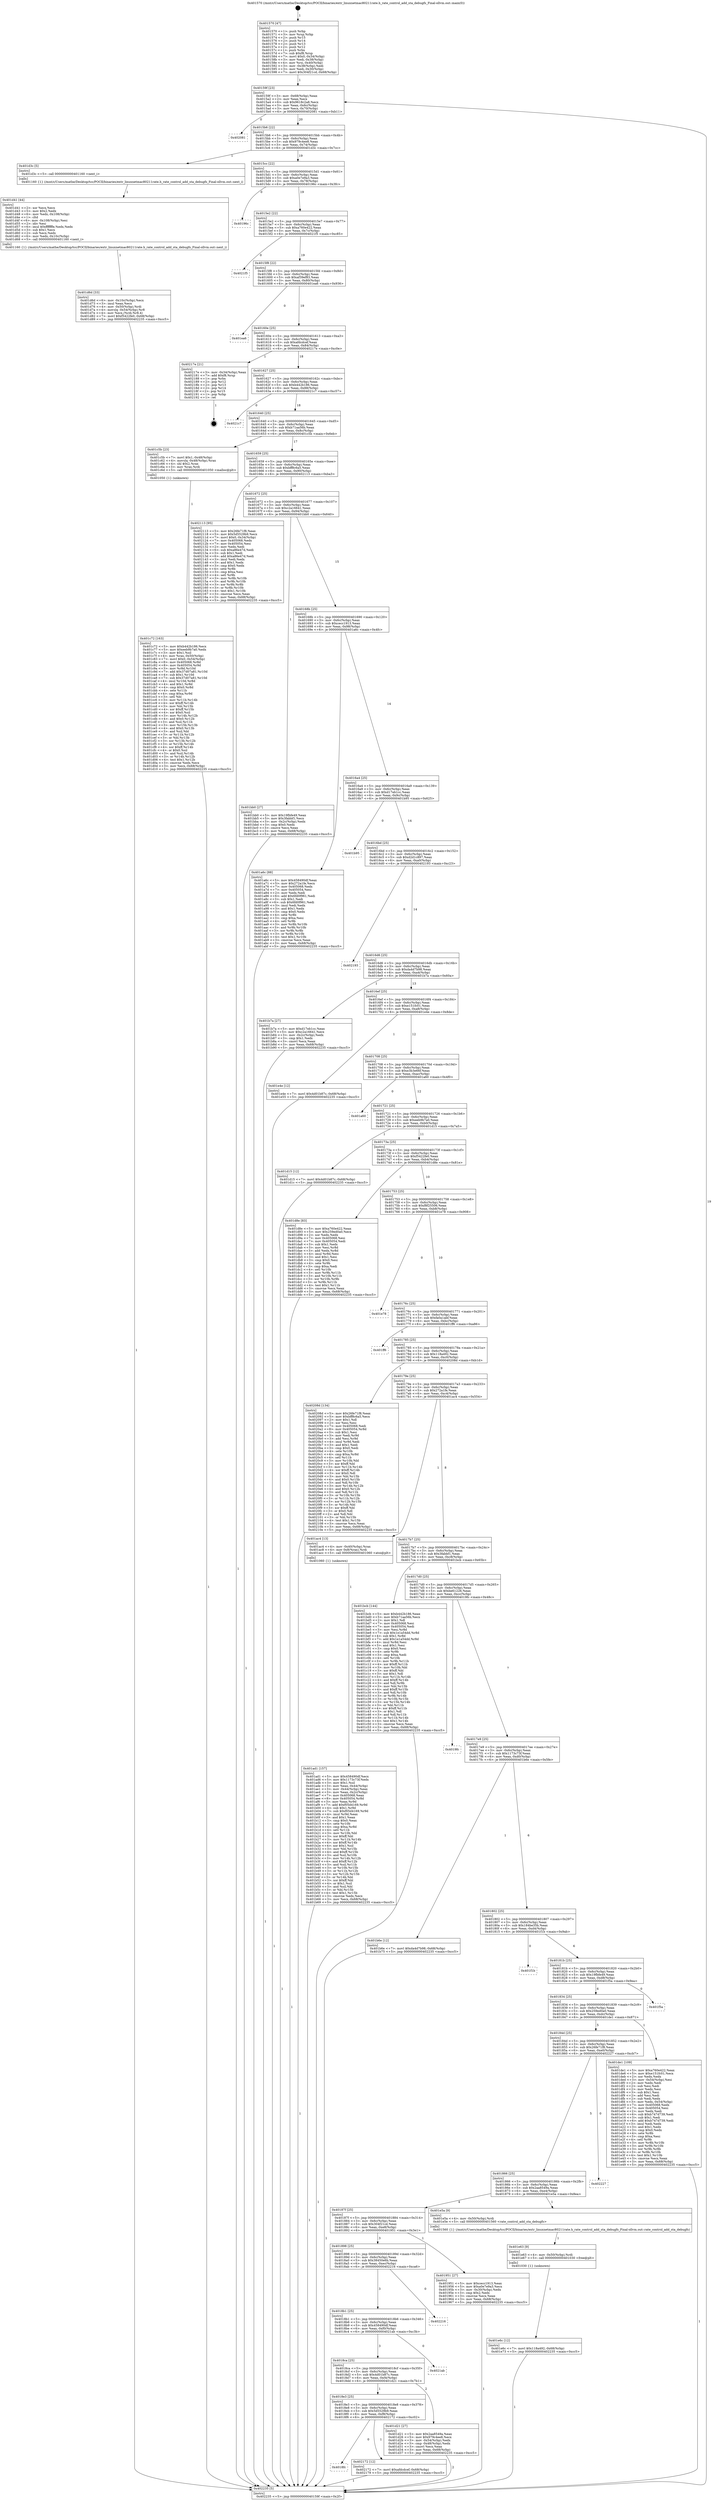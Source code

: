 digraph "0x401570" {
  label = "0x401570 (/mnt/c/Users/mathe/Desktop/tcc/POCII/binaries/extr_linuxnetmac80211rate.h_rate_control_add_sta_debugfs_Final-ollvm.out::main(0))"
  labelloc = "t"
  node[shape=record]

  Entry [label="",width=0.3,height=0.3,shape=circle,fillcolor=black,style=filled]
  "0x40159f" [label="{
     0x40159f [23]\l
     | [instrs]\l
     &nbsp;&nbsp;0x40159f \<+3\>: mov -0x68(%rbp),%eax\l
     &nbsp;&nbsp;0x4015a2 \<+2\>: mov %eax,%ecx\l
     &nbsp;&nbsp;0x4015a4 \<+6\>: sub $0x9618c2a8,%ecx\l
     &nbsp;&nbsp;0x4015aa \<+3\>: mov %eax,-0x6c(%rbp)\l
     &nbsp;&nbsp;0x4015ad \<+3\>: mov %ecx,-0x70(%rbp)\l
     &nbsp;&nbsp;0x4015b0 \<+6\>: je 0000000000402081 \<main+0xb11\>\l
  }"]
  "0x402081" [label="{
     0x402081\l
  }", style=dashed]
  "0x4015b6" [label="{
     0x4015b6 [22]\l
     | [instrs]\l
     &nbsp;&nbsp;0x4015b6 \<+5\>: jmp 00000000004015bb \<main+0x4b\>\l
     &nbsp;&nbsp;0x4015bb \<+3\>: mov -0x6c(%rbp),%eax\l
     &nbsp;&nbsp;0x4015be \<+5\>: sub $0x979c4ee8,%eax\l
     &nbsp;&nbsp;0x4015c3 \<+3\>: mov %eax,-0x74(%rbp)\l
     &nbsp;&nbsp;0x4015c6 \<+6\>: je 0000000000401d3c \<main+0x7cc\>\l
  }"]
  Exit [label="",width=0.3,height=0.3,shape=circle,fillcolor=black,style=filled,peripheries=2]
  "0x401d3c" [label="{
     0x401d3c [5]\l
     | [instrs]\l
     &nbsp;&nbsp;0x401d3c \<+5\>: call 0000000000401160 \<next_i\>\l
     | [calls]\l
     &nbsp;&nbsp;0x401160 \{1\} (/mnt/c/Users/mathe/Desktop/tcc/POCII/binaries/extr_linuxnetmac80211rate.h_rate_control_add_sta_debugfs_Final-ollvm.out::next_i)\l
  }"]
  "0x4015cc" [label="{
     0x4015cc [22]\l
     | [instrs]\l
     &nbsp;&nbsp;0x4015cc \<+5\>: jmp 00000000004015d1 \<main+0x61\>\l
     &nbsp;&nbsp;0x4015d1 \<+3\>: mov -0x6c(%rbp),%eax\l
     &nbsp;&nbsp;0x4015d4 \<+5\>: sub $0xa0e7e9a3,%eax\l
     &nbsp;&nbsp;0x4015d9 \<+3\>: mov %eax,-0x78(%rbp)\l
     &nbsp;&nbsp;0x4015dc \<+6\>: je 000000000040196c \<main+0x3fc\>\l
  }"]
  "0x4018fc" [label="{
     0x4018fc\l
  }", style=dashed]
  "0x40196c" [label="{
     0x40196c\l
  }", style=dashed]
  "0x4015e2" [label="{
     0x4015e2 [22]\l
     | [instrs]\l
     &nbsp;&nbsp;0x4015e2 \<+5\>: jmp 00000000004015e7 \<main+0x77\>\l
     &nbsp;&nbsp;0x4015e7 \<+3\>: mov -0x6c(%rbp),%eax\l
     &nbsp;&nbsp;0x4015ea \<+5\>: sub $0xa760e422,%eax\l
     &nbsp;&nbsp;0x4015ef \<+3\>: mov %eax,-0x7c(%rbp)\l
     &nbsp;&nbsp;0x4015f2 \<+6\>: je 00000000004021f5 \<main+0xc85\>\l
  }"]
  "0x402172" [label="{
     0x402172 [12]\l
     | [instrs]\l
     &nbsp;&nbsp;0x402172 \<+7\>: movl $0xafdcdcef,-0x68(%rbp)\l
     &nbsp;&nbsp;0x402179 \<+5\>: jmp 0000000000402235 \<main+0xcc5\>\l
  }"]
  "0x4021f5" [label="{
     0x4021f5\l
  }", style=dashed]
  "0x4015f8" [label="{
     0x4015f8 [22]\l
     | [instrs]\l
     &nbsp;&nbsp;0x4015f8 \<+5\>: jmp 00000000004015fd \<main+0x8d\>\l
     &nbsp;&nbsp;0x4015fd \<+3\>: mov -0x6c(%rbp),%eax\l
     &nbsp;&nbsp;0x401600 \<+5\>: sub $0xaf39ef83,%eax\l
     &nbsp;&nbsp;0x401605 \<+3\>: mov %eax,-0x80(%rbp)\l
     &nbsp;&nbsp;0x401608 \<+6\>: je 0000000000401ea6 \<main+0x936\>\l
  }"]
  "0x401e6c" [label="{
     0x401e6c [12]\l
     | [instrs]\l
     &nbsp;&nbsp;0x401e6c \<+7\>: movl $0x118a492,-0x68(%rbp)\l
     &nbsp;&nbsp;0x401e73 \<+5\>: jmp 0000000000402235 \<main+0xcc5\>\l
  }"]
  "0x401ea6" [label="{
     0x401ea6\l
  }", style=dashed]
  "0x40160e" [label="{
     0x40160e [25]\l
     | [instrs]\l
     &nbsp;&nbsp;0x40160e \<+5\>: jmp 0000000000401613 \<main+0xa3\>\l
     &nbsp;&nbsp;0x401613 \<+3\>: mov -0x6c(%rbp),%eax\l
     &nbsp;&nbsp;0x401616 \<+5\>: sub $0xafdcdcef,%eax\l
     &nbsp;&nbsp;0x40161b \<+6\>: mov %eax,-0x84(%rbp)\l
     &nbsp;&nbsp;0x401621 \<+6\>: je 000000000040217e \<main+0xc0e\>\l
  }"]
  "0x401e63" [label="{
     0x401e63 [9]\l
     | [instrs]\l
     &nbsp;&nbsp;0x401e63 \<+4\>: mov -0x50(%rbp),%rdi\l
     &nbsp;&nbsp;0x401e67 \<+5\>: call 0000000000401030 \<free@plt\>\l
     | [calls]\l
     &nbsp;&nbsp;0x401030 \{1\} (unknown)\l
  }"]
  "0x40217e" [label="{
     0x40217e [21]\l
     | [instrs]\l
     &nbsp;&nbsp;0x40217e \<+3\>: mov -0x34(%rbp),%eax\l
     &nbsp;&nbsp;0x402181 \<+7\>: add $0xf8,%rsp\l
     &nbsp;&nbsp;0x402188 \<+1\>: pop %rbx\l
     &nbsp;&nbsp;0x402189 \<+2\>: pop %r12\l
     &nbsp;&nbsp;0x40218b \<+2\>: pop %r13\l
     &nbsp;&nbsp;0x40218d \<+2\>: pop %r14\l
     &nbsp;&nbsp;0x40218f \<+2\>: pop %r15\l
     &nbsp;&nbsp;0x402191 \<+1\>: pop %rbp\l
     &nbsp;&nbsp;0x402192 \<+1\>: ret\l
  }"]
  "0x401627" [label="{
     0x401627 [25]\l
     | [instrs]\l
     &nbsp;&nbsp;0x401627 \<+5\>: jmp 000000000040162c \<main+0xbc\>\l
     &nbsp;&nbsp;0x40162c \<+3\>: mov -0x6c(%rbp),%eax\l
     &nbsp;&nbsp;0x40162f \<+5\>: sub $0xb442b186,%eax\l
     &nbsp;&nbsp;0x401634 \<+6\>: mov %eax,-0x88(%rbp)\l
     &nbsp;&nbsp;0x40163a \<+6\>: je 00000000004021c7 \<main+0xc57\>\l
  }"]
  "0x401d6d" [label="{
     0x401d6d [33]\l
     | [instrs]\l
     &nbsp;&nbsp;0x401d6d \<+6\>: mov -0x10c(%rbp),%ecx\l
     &nbsp;&nbsp;0x401d73 \<+3\>: imul %eax,%ecx\l
     &nbsp;&nbsp;0x401d76 \<+4\>: mov -0x50(%rbp),%rdi\l
     &nbsp;&nbsp;0x401d7a \<+4\>: movslq -0x54(%rbp),%r8\l
     &nbsp;&nbsp;0x401d7e \<+4\>: mov %ecx,(%rdi,%r8,4)\l
     &nbsp;&nbsp;0x401d82 \<+7\>: movl $0xf5422fe0,-0x68(%rbp)\l
     &nbsp;&nbsp;0x401d89 \<+5\>: jmp 0000000000402235 \<main+0xcc5\>\l
  }"]
  "0x4021c7" [label="{
     0x4021c7\l
  }", style=dashed]
  "0x401640" [label="{
     0x401640 [25]\l
     | [instrs]\l
     &nbsp;&nbsp;0x401640 \<+5\>: jmp 0000000000401645 \<main+0xd5\>\l
     &nbsp;&nbsp;0x401645 \<+3\>: mov -0x6c(%rbp),%eax\l
     &nbsp;&nbsp;0x401648 \<+5\>: sub $0xb71aa56b,%eax\l
     &nbsp;&nbsp;0x40164d \<+6\>: mov %eax,-0x8c(%rbp)\l
     &nbsp;&nbsp;0x401653 \<+6\>: je 0000000000401c5b \<main+0x6eb\>\l
  }"]
  "0x401d41" [label="{
     0x401d41 [44]\l
     | [instrs]\l
     &nbsp;&nbsp;0x401d41 \<+2\>: xor %ecx,%ecx\l
     &nbsp;&nbsp;0x401d43 \<+5\>: mov $0x2,%edx\l
     &nbsp;&nbsp;0x401d48 \<+6\>: mov %edx,-0x108(%rbp)\l
     &nbsp;&nbsp;0x401d4e \<+1\>: cltd\l
     &nbsp;&nbsp;0x401d4f \<+6\>: mov -0x108(%rbp),%esi\l
     &nbsp;&nbsp;0x401d55 \<+2\>: idiv %esi\l
     &nbsp;&nbsp;0x401d57 \<+6\>: imul $0xfffffffe,%edx,%edx\l
     &nbsp;&nbsp;0x401d5d \<+3\>: sub $0x1,%ecx\l
     &nbsp;&nbsp;0x401d60 \<+2\>: sub %ecx,%edx\l
     &nbsp;&nbsp;0x401d62 \<+6\>: mov %edx,-0x10c(%rbp)\l
     &nbsp;&nbsp;0x401d68 \<+5\>: call 0000000000401160 \<next_i\>\l
     | [calls]\l
     &nbsp;&nbsp;0x401160 \{1\} (/mnt/c/Users/mathe/Desktop/tcc/POCII/binaries/extr_linuxnetmac80211rate.h_rate_control_add_sta_debugfs_Final-ollvm.out::next_i)\l
  }"]
  "0x401c5b" [label="{
     0x401c5b [23]\l
     | [instrs]\l
     &nbsp;&nbsp;0x401c5b \<+7\>: movl $0x1,-0x48(%rbp)\l
     &nbsp;&nbsp;0x401c62 \<+4\>: movslq -0x48(%rbp),%rax\l
     &nbsp;&nbsp;0x401c66 \<+4\>: shl $0x2,%rax\l
     &nbsp;&nbsp;0x401c6a \<+3\>: mov %rax,%rdi\l
     &nbsp;&nbsp;0x401c6d \<+5\>: call 0000000000401050 \<malloc@plt\>\l
     | [calls]\l
     &nbsp;&nbsp;0x401050 \{1\} (unknown)\l
  }"]
  "0x401659" [label="{
     0x401659 [25]\l
     | [instrs]\l
     &nbsp;&nbsp;0x401659 \<+5\>: jmp 000000000040165e \<main+0xee\>\l
     &nbsp;&nbsp;0x40165e \<+3\>: mov -0x6c(%rbp),%eax\l
     &nbsp;&nbsp;0x401661 \<+5\>: sub $0xbff8c6a5,%eax\l
     &nbsp;&nbsp;0x401666 \<+6\>: mov %eax,-0x90(%rbp)\l
     &nbsp;&nbsp;0x40166c \<+6\>: je 0000000000402113 \<main+0xba3\>\l
  }"]
  "0x4018e3" [label="{
     0x4018e3 [25]\l
     | [instrs]\l
     &nbsp;&nbsp;0x4018e3 \<+5\>: jmp 00000000004018e8 \<main+0x378\>\l
     &nbsp;&nbsp;0x4018e8 \<+3\>: mov -0x6c(%rbp),%eax\l
     &nbsp;&nbsp;0x4018eb \<+5\>: sub $0x5d5529b9,%eax\l
     &nbsp;&nbsp;0x4018f0 \<+6\>: mov %eax,-0xf8(%rbp)\l
     &nbsp;&nbsp;0x4018f6 \<+6\>: je 0000000000402172 \<main+0xc02\>\l
  }"]
  "0x402113" [label="{
     0x402113 [95]\l
     | [instrs]\l
     &nbsp;&nbsp;0x402113 \<+5\>: mov $0x26fe71f8,%eax\l
     &nbsp;&nbsp;0x402118 \<+5\>: mov $0x5d5529b9,%ecx\l
     &nbsp;&nbsp;0x40211d \<+7\>: movl $0x0,-0x34(%rbp)\l
     &nbsp;&nbsp;0x402124 \<+7\>: mov 0x405068,%edx\l
     &nbsp;&nbsp;0x40212b \<+7\>: mov 0x405054,%esi\l
     &nbsp;&nbsp;0x402132 \<+2\>: mov %edx,%edi\l
     &nbsp;&nbsp;0x402134 \<+6\>: sub $0xa86e47d,%edi\l
     &nbsp;&nbsp;0x40213a \<+3\>: sub $0x1,%edi\l
     &nbsp;&nbsp;0x40213d \<+6\>: add $0xa86e47d,%edi\l
     &nbsp;&nbsp;0x402143 \<+3\>: imul %edi,%edx\l
     &nbsp;&nbsp;0x402146 \<+3\>: and $0x1,%edx\l
     &nbsp;&nbsp;0x402149 \<+3\>: cmp $0x0,%edx\l
     &nbsp;&nbsp;0x40214c \<+4\>: sete %r8b\l
     &nbsp;&nbsp;0x402150 \<+3\>: cmp $0xa,%esi\l
     &nbsp;&nbsp;0x402153 \<+4\>: setl %r9b\l
     &nbsp;&nbsp;0x402157 \<+3\>: mov %r8b,%r10b\l
     &nbsp;&nbsp;0x40215a \<+3\>: and %r9b,%r10b\l
     &nbsp;&nbsp;0x40215d \<+3\>: xor %r9b,%r8b\l
     &nbsp;&nbsp;0x402160 \<+3\>: or %r8b,%r10b\l
     &nbsp;&nbsp;0x402163 \<+4\>: test $0x1,%r10b\l
     &nbsp;&nbsp;0x402167 \<+3\>: cmovne %ecx,%eax\l
     &nbsp;&nbsp;0x40216a \<+3\>: mov %eax,-0x68(%rbp)\l
     &nbsp;&nbsp;0x40216d \<+5\>: jmp 0000000000402235 \<main+0xcc5\>\l
  }"]
  "0x401672" [label="{
     0x401672 [25]\l
     | [instrs]\l
     &nbsp;&nbsp;0x401672 \<+5\>: jmp 0000000000401677 \<main+0x107\>\l
     &nbsp;&nbsp;0x401677 \<+3\>: mov -0x6c(%rbp),%eax\l
     &nbsp;&nbsp;0x40167a \<+5\>: sub $0xc2a16641,%eax\l
     &nbsp;&nbsp;0x40167f \<+6\>: mov %eax,-0x94(%rbp)\l
     &nbsp;&nbsp;0x401685 \<+6\>: je 0000000000401bb0 \<main+0x640\>\l
  }"]
  "0x401d21" [label="{
     0x401d21 [27]\l
     | [instrs]\l
     &nbsp;&nbsp;0x401d21 \<+5\>: mov $0x2aa8549a,%eax\l
     &nbsp;&nbsp;0x401d26 \<+5\>: mov $0x979c4ee8,%ecx\l
     &nbsp;&nbsp;0x401d2b \<+3\>: mov -0x54(%rbp),%edx\l
     &nbsp;&nbsp;0x401d2e \<+3\>: cmp -0x48(%rbp),%edx\l
     &nbsp;&nbsp;0x401d31 \<+3\>: cmovl %ecx,%eax\l
     &nbsp;&nbsp;0x401d34 \<+3\>: mov %eax,-0x68(%rbp)\l
     &nbsp;&nbsp;0x401d37 \<+5\>: jmp 0000000000402235 \<main+0xcc5\>\l
  }"]
  "0x401bb0" [label="{
     0x401bb0 [27]\l
     | [instrs]\l
     &nbsp;&nbsp;0x401bb0 \<+5\>: mov $0x19fbfe49,%eax\l
     &nbsp;&nbsp;0x401bb5 \<+5\>: mov $0x3fabbf1,%ecx\l
     &nbsp;&nbsp;0x401bba \<+3\>: mov -0x2c(%rbp),%edx\l
     &nbsp;&nbsp;0x401bbd \<+3\>: cmp $0x0,%edx\l
     &nbsp;&nbsp;0x401bc0 \<+3\>: cmove %ecx,%eax\l
     &nbsp;&nbsp;0x401bc3 \<+3\>: mov %eax,-0x68(%rbp)\l
     &nbsp;&nbsp;0x401bc6 \<+5\>: jmp 0000000000402235 \<main+0xcc5\>\l
  }"]
  "0x40168b" [label="{
     0x40168b [25]\l
     | [instrs]\l
     &nbsp;&nbsp;0x40168b \<+5\>: jmp 0000000000401690 \<main+0x120\>\l
     &nbsp;&nbsp;0x401690 \<+3\>: mov -0x6c(%rbp),%eax\l
     &nbsp;&nbsp;0x401693 \<+5\>: sub $0xcecc1913,%eax\l
     &nbsp;&nbsp;0x401698 \<+6\>: mov %eax,-0x98(%rbp)\l
     &nbsp;&nbsp;0x40169e \<+6\>: je 0000000000401a6c \<main+0x4fc\>\l
  }"]
  "0x4018ca" [label="{
     0x4018ca [25]\l
     | [instrs]\l
     &nbsp;&nbsp;0x4018ca \<+5\>: jmp 00000000004018cf \<main+0x35f\>\l
     &nbsp;&nbsp;0x4018cf \<+3\>: mov -0x6c(%rbp),%eax\l
     &nbsp;&nbsp;0x4018d2 \<+5\>: sub $0x4d01b87c,%eax\l
     &nbsp;&nbsp;0x4018d7 \<+6\>: mov %eax,-0xf4(%rbp)\l
     &nbsp;&nbsp;0x4018dd \<+6\>: je 0000000000401d21 \<main+0x7b1\>\l
  }"]
  "0x401a6c" [label="{
     0x401a6c [88]\l
     | [instrs]\l
     &nbsp;&nbsp;0x401a6c \<+5\>: mov $0x458490df,%eax\l
     &nbsp;&nbsp;0x401a71 \<+5\>: mov $0x272a1fe,%ecx\l
     &nbsp;&nbsp;0x401a76 \<+7\>: mov 0x405068,%edx\l
     &nbsp;&nbsp;0x401a7d \<+7\>: mov 0x405054,%esi\l
     &nbsp;&nbsp;0x401a84 \<+2\>: mov %edx,%edi\l
     &nbsp;&nbsp;0x401a86 \<+6\>: add $0x6fd0f961,%edi\l
     &nbsp;&nbsp;0x401a8c \<+3\>: sub $0x1,%edi\l
     &nbsp;&nbsp;0x401a8f \<+6\>: sub $0x6fd0f961,%edi\l
     &nbsp;&nbsp;0x401a95 \<+3\>: imul %edi,%edx\l
     &nbsp;&nbsp;0x401a98 \<+3\>: and $0x1,%edx\l
     &nbsp;&nbsp;0x401a9b \<+3\>: cmp $0x0,%edx\l
     &nbsp;&nbsp;0x401a9e \<+4\>: sete %r8b\l
     &nbsp;&nbsp;0x401aa2 \<+3\>: cmp $0xa,%esi\l
     &nbsp;&nbsp;0x401aa5 \<+4\>: setl %r9b\l
     &nbsp;&nbsp;0x401aa9 \<+3\>: mov %r8b,%r10b\l
     &nbsp;&nbsp;0x401aac \<+3\>: and %r9b,%r10b\l
     &nbsp;&nbsp;0x401aaf \<+3\>: xor %r9b,%r8b\l
     &nbsp;&nbsp;0x401ab2 \<+3\>: or %r8b,%r10b\l
     &nbsp;&nbsp;0x401ab5 \<+4\>: test $0x1,%r10b\l
     &nbsp;&nbsp;0x401ab9 \<+3\>: cmovne %ecx,%eax\l
     &nbsp;&nbsp;0x401abc \<+3\>: mov %eax,-0x68(%rbp)\l
     &nbsp;&nbsp;0x401abf \<+5\>: jmp 0000000000402235 \<main+0xcc5\>\l
  }"]
  "0x4016a4" [label="{
     0x4016a4 [25]\l
     | [instrs]\l
     &nbsp;&nbsp;0x4016a4 \<+5\>: jmp 00000000004016a9 \<main+0x139\>\l
     &nbsp;&nbsp;0x4016a9 \<+3\>: mov -0x6c(%rbp),%eax\l
     &nbsp;&nbsp;0x4016ac \<+5\>: sub $0xd17eb1cc,%eax\l
     &nbsp;&nbsp;0x4016b1 \<+6\>: mov %eax,-0x9c(%rbp)\l
     &nbsp;&nbsp;0x4016b7 \<+6\>: je 0000000000401b95 \<main+0x625\>\l
  }"]
  "0x4021ab" [label="{
     0x4021ab\l
  }", style=dashed]
  "0x401b95" [label="{
     0x401b95\l
  }", style=dashed]
  "0x4016bd" [label="{
     0x4016bd [25]\l
     | [instrs]\l
     &nbsp;&nbsp;0x4016bd \<+5\>: jmp 00000000004016c2 \<main+0x152\>\l
     &nbsp;&nbsp;0x4016c2 \<+3\>: mov -0x6c(%rbp),%eax\l
     &nbsp;&nbsp;0x4016c5 \<+5\>: sub $0xd2d1c897,%eax\l
     &nbsp;&nbsp;0x4016ca \<+6\>: mov %eax,-0xa0(%rbp)\l
     &nbsp;&nbsp;0x4016d0 \<+6\>: je 0000000000402193 \<main+0xc23\>\l
  }"]
  "0x4018b1" [label="{
     0x4018b1 [25]\l
     | [instrs]\l
     &nbsp;&nbsp;0x4018b1 \<+5\>: jmp 00000000004018b6 \<main+0x346\>\l
     &nbsp;&nbsp;0x4018b6 \<+3\>: mov -0x6c(%rbp),%eax\l
     &nbsp;&nbsp;0x4018b9 \<+5\>: sub $0x458490df,%eax\l
     &nbsp;&nbsp;0x4018be \<+6\>: mov %eax,-0xf0(%rbp)\l
     &nbsp;&nbsp;0x4018c4 \<+6\>: je 00000000004021ab \<main+0xc3b\>\l
  }"]
  "0x402193" [label="{
     0x402193\l
  }", style=dashed]
  "0x4016d6" [label="{
     0x4016d6 [25]\l
     | [instrs]\l
     &nbsp;&nbsp;0x4016d6 \<+5\>: jmp 00000000004016db \<main+0x16b\>\l
     &nbsp;&nbsp;0x4016db \<+3\>: mov -0x6c(%rbp),%eax\l
     &nbsp;&nbsp;0x4016de \<+5\>: sub $0xda4d7b98,%eax\l
     &nbsp;&nbsp;0x4016e3 \<+6\>: mov %eax,-0xa4(%rbp)\l
     &nbsp;&nbsp;0x4016e9 \<+6\>: je 0000000000401b7a \<main+0x60a\>\l
  }"]
  "0x402216" [label="{
     0x402216\l
  }", style=dashed]
  "0x401b7a" [label="{
     0x401b7a [27]\l
     | [instrs]\l
     &nbsp;&nbsp;0x401b7a \<+5\>: mov $0xd17eb1cc,%eax\l
     &nbsp;&nbsp;0x401b7f \<+5\>: mov $0xc2a16641,%ecx\l
     &nbsp;&nbsp;0x401b84 \<+3\>: mov -0x2c(%rbp),%edx\l
     &nbsp;&nbsp;0x401b87 \<+3\>: cmp $0x1,%edx\l
     &nbsp;&nbsp;0x401b8a \<+3\>: cmovl %ecx,%eax\l
     &nbsp;&nbsp;0x401b8d \<+3\>: mov %eax,-0x68(%rbp)\l
     &nbsp;&nbsp;0x401b90 \<+5\>: jmp 0000000000402235 \<main+0xcc5\>\l
  }"]
  "0x4016ef" [label="{
     0x4016ef [25]\l
     | [instrs]\l
     &nbsp;&nbsp;0x4016ef \<+5\>: jmp 00000000004016f4 \<main+0x184\>\l
     &nbsp;&nbsp;0x4016f4 \<+3\>: mov -0x6c(%rbp),%eax\l
     &nbsp;&nbsp;0x4016f7 \<+5\>: sub $0xe151fc01,%eax\l
     &nbsp;&nbsp;0x4016fc \<+6\>: mov %eax,-0xa8(%rbp)\l
     &nbsp;&nbsp;0x401702 \<+6\>: je 0000000000401e4e \<main+0x8de\>\l
  }"]
  "0x401c72" [label="{
     0x401c72 [163]\l
     | [instrs]\l
     &nbsp;&nbsp;0x401c72 \<+5\>: mov $0xb442b186,%ecx\l
     &nbsp;&nbsp;0x401c77 \<+5\>: mov $0xeeb9b7a0,%edx\l
     &nbsp;&nbsp;0x401c7c \<+3\>: mov $0x1,%sil\l
     &nbsp;&nbsp;0x401c7f \<+4\>: mov %rax,-0x50(%rbp)\l
     &nbsp;&nbsp;0x401c83 \<+7\>: movl $0x0,-0x54(%rbp)\l
     &nbsp;&nbsp;0x401c8a \<+8\>: mov 0x405068,%r8d\l
     &nbsp;&nbsp;0x401c92 \<+8\>: mov 0x405054,%r9d\l
     &nbsp;&nbsp;0x401c9a \<+3\>: mov %r8d,%r10d\l
     &nbsp;&nbsp;0x401c9d \<+7\>: add $0x37d07a81,%r10d\l
     &nbsp;&nbsp;0x401ca4 \<+4\>: sub $0x1,%r10d\l
     &nbsp;&nbsp;0x401ca8 \<+7\>: sub $0x37d07a81,%r10d\l
     &nbsp;&nbsp;0x401caf \<+4\>: imul %r10d,%r8d\l
     &nbsp;&nbsp;0x401cb3 \<+4\>: and $0x1,%r8d\l
     &nbsp;&nbsp;0x401cb7 \<+4\>: cmp $0x0,%r8d\l
     &nbsp;&nbsp;0x401cbb \<+4\>: sete %r11b\l
     &nbsp;&nbsp;0x401cbf \<+4\>: cmp $0xa,%r9d\l
     &nbsp;&nbsp;0x401cc3 \<+3\>: setl %bl\l
     &nbsp;&nbsp;0x401cc6 \<+3\>: mov %r11b,%r14b\l
     &nbsp;&nbsp;0x401cc9 \<+4\>: xor $0xff,%r14b\l
     &nbsp;&nbsp;0x401ccd \<+3\>: mov %bl,%r15b\l
     &nbsp;&nbsp;0x401cd0 \<+4\>: xor $0xff,%r15b\l
     &nbsp;&nbsp;0x401cd4 \<+4\>: xor $0x0,%sil\l
     &nbsp;&nbsp;0x401cd8 \<+3\>: mov %r14b,%r12b\l
     &nbsp;&nbsp;0x401cdb \<+4\>: and $0x0,%r12b\l
     &nbsp;&nbsp;0x401cdf \<+3\>: and %sil,%r11b\l
     &nbsp;&nbsp;0x401ce2 \<+3\>: mov %r15b,%r13b\l
     &nbsp;&nbsp;0x401ce5 \<+4\>: and $0x0,%r13b\l
     &nbsp;&nbsp;0x401ce9 \<+3\>: and %sil,%bl\l
     &nbsp;&nbsp;0x401cec \<+3\>: or %r11b,%r12b\l
     &nbsp;&nbsp;0x401cef \<+3\>: or %bl,%r13b\l
     &nbsp;&nbsp;0x401cf2 \<+3\>: xor %r13b,%r12b\l
     &nbsp;&nbsp;0x401cf5 \<+3\>: or %r15b,%r14b\l
     &nbsp;&nbsp;0x401cf8 \<+4\>: xor $0xff,%r14b\l
     &nbsp;&nbsp;0x401cfc \<+4\>: or $0x0,%sil\l
     &nbsp;&nbsp;0x401d00 \<+3\>: and %sil,%r14b\l
     &nbsp;&nbsp;0x401d03 \<+3\>: or %r14b,%r12b\l
     &nbsp;&nbsp;0x401d06 \<+4\>: test $0x1,%r12b\l
     &nbsp;&nbsp;0x401d0a \<+3\>: cmovne %edx,%ecx\l
     &nbsp;&nbsp;0x401d0d \<+3\>: mov %ecx,-0x68(%rbp)\l
     &nbsp;&nbsp;0x401d10 \<+5\>: jmp 0000000000402235 \<main+0xcc5\>\l
  }"]
  "0x401e4e" [label="{
     0x401e4e [12]\l
     | [instrs]\l
     &nbsp;&nbsp;0x401e4e \<+7\>: movl $0x4d01b87c,-0x68(%rbp)\l
     &nbsp;&nbsp;0x401e55 \<+5\>: jmp 0000000000402235 \<main+0xcc5\>\l
  }"]
  "0x401708" [label="{
     0x401708 [25]\l
     | [instrs]\l
     &nbsp;&nbsp;0x401708 \<+5\>: jmp 000000000040170d \<main+0x19d\>\l
     &nbsp;&nbsp;0x40170d \<+3\>: mov -0x6c(%rbp),%eax\l
     &nbsp;&nbsp;0x401710 \<+5\>: sub $0xe3b3e66f,%eax\l
     &nbsp;&nbsp;0x401715 \<+6\>: mov %eax,-0xac(%rbp)\l
     &nbsp;&nbsp;0x40171b \<+6\>: je 0000000000401a60 \<main+0x4f0\>\l
  }"]
  "0x401ad1" [label="{
     0x401ad1 [157]\l
     | [instrs]\l
     &nbsp;&nbsp;0x401ad1 \<+5\>: mov $0x458490df,%ecx\l
     &nbsp;&nbsp;0x401ad6 \<+5\>: mov $0x1173c73f,%edx\l
     &nbsp;&nbsp;0x401adb \<+3\>: mov $0x1,%sil\l
     &nbsp;&nbsp;0x401ade \<+3\>: mov %eax,-0x44(%rbp)\l
     &nbsp;&nbsp;0x401ae1 \<+3\>: mov -0x44(%rbp),%eax\l
     &nbsp;&nbsp;0x401ae4 \<+3\>: mov %eax,-0x2c(%rbp)\l
     &nbsp;&nbsp;0x401ae7 \<+7\>: mov 0x405068,%eax\l
     &nbsp;&nbsp;0x401aee \<+8\>: mov 0x405054,%r8d\l
     &nbsp;&nbsp;0x401af6 \<+3\>: mov %eax,%r9d\l
     &nbsp;&nbsp;0x401af9 \<+7\>: add $0xf05d4169,%r9d\l
     &nbsp;&nbsp;0x401b00 \<+4\>: sub $0x1,%r9d\l
     &nbsp;&nbsp;0x401b04 \<+7\>: sub $0xf05d4169,%r9d\l
     &nbsp;&nbsp;0x401b0b \<+4\>: imul %r9d,%eax\l
     &nbsp;&nbsp;0x401b0f \<+3\>: and $0x1,%eax\l
     &nbsp;&nbsp;0x401b12 \<+3\>: cmp $0x0,%eax\l
     &nbsp;&nbsp;0x401b15 \<+4\>: sete %r10b\l
     &nbsp;&nbsp;0x401b19 \<+4\>: cmp $0xa,%r8d\l
     &nbsp;&nbsp;0x401b1d \<+4\>: setl %r11b\l
     &nbsp;&nbsp;0x401b21 \<+3\>: mov %r10b,%bl\l
     &nbsp;&nbsp;0x401b24 \<+3\>: xor $0xff,%bl\l
     &nbsp;&nbsp;0x401b27 \<+3\>: mov %r11b,%r14b\l
     &nbsp;&nbsp;0x401b2a \<+4\>: xor $0xff,%r14b\l
     &nbsp;&nbsp;0x401b2e \<+4\>: xor $0x1,%sil\l
     &nbsp;&nbsp;0x401b32 \<+3\>: mov %bl,%r15b\l
     &nbsp;&nbsp;0x401b35 \<+4\>: and $0xff,%r15b\l
     &nbsp;&nbsp;0x401b39 \<+3\>: and %sil,%r10b\l
     &nbsp;&nbsp;0x401b3c \<+3\>: mov %r14b,%r12b\l
     &nbsp;&nbsp;0x401b3f \<+4\>: and $0xff,%r12b\l
     &nbsp;&nbsp;0x401b43 \<+3\>: and %sil,%r11b\l
     &nbsp;&nbsp;0x401b46 \<+3\>: or %r10b,%r15b\l
     &nbsp;&nbsp;0x401b49 \<+3\>: or %r11b,%r12b\l
     &nbsp;&nbsp;0x401b4c \<+3\>: xor %r12b,%r15b\l
     &nbsp;&nbsp;0x401b4f \<+3\>: or %r14b,%bl\l
     &nbsp;&nbsp;0x401b52 \<+3\>: xor $0xff,%bl\l
     &nbsp;&nbsp;0x401b55 \<+4\>: or $0x1,%sil\l
     &nbsp;&nbsp;0x401b59 \<+3\>: and %sil,%bl\l
     &nbsp;&nbsp;0x401b5c \<+3\>: or %bl,%r15b\l
     &nbsp;&nbsp;0x401b5f \<+4\>: test $0x1,%r15b\l
     &nbsp;&nbsp;0x401b63 \<+3\>: cmovne %edx,%ecx\l
     &nbsp;&nbsp;0x401b66 \<+3\>: mov %ecx,-0x68(%rbp)\l
     &nbsp;&nbsp;0x401b69 \<+5\>: jmp 0000000000402235 \<main+0xcc5\>\l
  }"]
  "0x401a60" [label="{
     0x401a60\l
  }", style=dashed]
  "0x401721" [label="{
     0x401721 [25]\l
     | [instrs]\l
     &nbsp;&nbsp;0x401721 \<+5\>: jmp 0000000000401726 \<main+0x1b6\>\l
     &nbsp;&nbsp;0x401726 \<+3\>: mov -0x6c(%rbp),%eax\l
     &nbsp;&nbsp;0x401729 \<+5\>: sub $0xeeb9b7a0,%eax\l
     &nbsp;&nbsp;0x40172e \<+6\>: mov %eax,-0xb0(%rbp)\l
     &nbsp;&nbsp;0x401734 \<+6\>: je 0000000000401d15 \<main+0x7a5\>\l
  }"]
  "0x401570" [label="{
     0x401570 [47]\l
     | [instrs]\l
     &nbsp;&nbsp;0x401570 \<+1\>: push %rbp\l
     &nbsp;&nbsp;0x401571 \<+3\>: mov %rsp,%rbp\l
     &nbsp;&nbsp;0x401574 \<+2\>: push %r15\l
     &nbsp;&nbsp;0x401576 \<+2\>: push %r14\l
     &nbsp;&nbsp;0x401578 \<+2\>: push %r13\l
     &nbsp;&nbsp;0x40157a \<+2\>: push %r12\l
     &nbsp;&nbsp;0x40157c \<+1\>: push %rbx\l
     &nbsp;&nbsp;0x40157d \<+7\>: sub $0xf8,%rsp\l
     &nbsp;&nbsp;0x401584 \<+7\>: movl $0x0,-0x34(%rbp)\l
     &nbsp;&nbsp;0x40158b \<+3\>: mov %edi,-0x38(%rbp)\l
     &nbsp;&nbsp;0x40158e \<+4\>: mov %rsi,-0x40(%rbp)\l
     &nbsp;&nbsp;0x401592 \<+3\>: mov -0x38(%rbp),%edi\l
     &nbsp;&nbsp;0x401595 \<+3\>: mov %edi,-0x30(%rbp)\l
     &nbsp;&nbsp;0x401598 \<+7\>: movl $0x304f21cd,-0x68(%rbp)\l
  }"]
  "0x401d15" [label="{
     0x401d15 [12]\l
     | [instrs]\l
     &nbsp;&nbsp;0x401d15 \<+7\>: movl $0x4d01b87c,-0x68(%rbp)\l
     &nbsp;&nbsp;0x401d1c \<+5\>: jmp 0000000000402235 \<main+0xcc5\>\l
  }"]
  "0x40173a" [label="{
     0x40173a [25]\l
     | [instrs]\l
     &nbsp;&nbsp;0x40173a \<+5\>: jmp 000000000040173f \<main+0x1cf\>\l
     &nbsp;&nbsp;0x40173f \<+3\>: mov -0x6c(%rbp),%eax\l
     &nbsp;&nbsp;0x401742 \<+5\>: sub $0xf5422fe0,%eax\l
     &nbsp;&nbsp;0x401747 \<+6\>: mov %eax,-0xb4(%rbp)\l
     &nbsp;&nbsp;0x40174d \<+6\>: je 0000000000401d8e \<main+0x81e\>\l
  }"]
  "0x402235" [label="{
     0x402235 [5]\l
     | [instrs]\l
     &nbsp;&nbsp;0x402235 \<+5\>: jmp 000000000040159f \<main+0x2f\>\l
  }"]
  "0x401d8e" [label="{
     0x401d8e [83]\l
     | [instrs]\l
     &nbsp;&nbsp;0x401d8e \<+5\>: mov $0xa760e422,%eax\l
     &nbsp;&nbsp;0x401d93 \<+5\>: mov $0x259ed0a0,%ecx\l
     &nbsp;&nbsp;0x401d98 \<+2\>: xor %edx,%edx\l
     &nbsp;&nbsp;0x401d9a \<+7\>: mov 0x405068,%esi\l
     &nbsp;&nbsp;0x401da1 \<+7\>: mov 0x405054,%edi\l
     &nbsp;&nbsp;0x401da8 \<+3\>: sub $0x1,%edx\l
     &nbsp;&nbsp;0x401dab \<+3\>: mov %esi,%r8d\l
     &nbsp;&nbsp;0x401dae \<+3\>: add %edx,%r8d\l
     &nbsp;&nbsp;0x401db1 \<+4\>: imul %r8d,%esi\l
     &nbsp;&nbsp;0x401db5 \<+3\>: and $0x1,%esi\l
     &nbsp;&nbsp;0x401db8 \<+3\>: cmp $0x0,%esi\l
     &nbsp;&nbsp;0x401dbb \<+4\>: sete %r9b\l
     &nbsp;&nbsp;0x401dbf \<+3\>: cmp $0xa,%edi\l
     &nbsp;&nbsp;0x401dc2 \<+4\>: setl %r10b\l
     &nbsp;&nbsp;0x401dc6 \<+3\>: mov %r9b,%r11b\l
     &nbsp;&nbsp;0x401dc9 \<+3\>: and %r10b,%r11b\l
     &nbsp;&nbsp;0x401dcc \<+3\>: xor %r10b,%r9b\l
     &nbsp;&nbsp;0x401dcf \<+3\>: or %r9b,%r11b\l
     &nbsp;&nbsp;0x401dd2 \<+4\>: test $0x1,%r11b\l
     &nbsp;&nbsp;0x401dd6 \<+3\>: cmovne %ecx,%eax\l
     &nbsp;&nbsp;0x401dd9 \<+3\>: mov %eax,-0x68(%rbp)\l
     &nbsp;&nbsp;0x401ddc \<+5\>: jmp 0000000000402235 \<main+0xcc5\>\l
  }"]
  "0x401753" [label="{
     0x401753 [25]\l
     | [instrs]\l
     &nbsp;&nbsp;0x401753 \<+5\>: jmp 0000000000401758 \<main+0x1e8\>\l
     &nbsp;&nbsp;0x401758 \<+3\>: mov -0x6c(%rbp),%eax\l
     &nbsp;&nbsp;0x40175b \<+5\>: sub $0xf8f25506,%eax\l
     &nbsp;&nbsp;0x401760 \<+6\>: mov %eax,-0xb8(%rbp)\l
     &nbsp;&nbsp;0x401766 \<+6\>: je 0000000000401e78 \<main+0x908\>\l
  }"]
  "0x401898" [label="{
     0x401898 [25]\l
     | [instrs]\l
     &nbsp;&nbsp;0x401898 \<+5\>: jmp 000000000040189d \<main+0x32d\>\l
     &nbsp;&nbsp;0x40189d \<+3\>: mov -0x6c(%rbp),%eax\l
     &nbsp;&nbsp;0x4018a0 \<+5\>: sub $0x38450e6b,%eax\l
     &nbsp;&nbsp;0x4018a5 \<+6\>: mov %eax,-0xec(%rbp)\l
     &nbsp;&nbsp;0x4018ab \<+6\>: je 0000000000402216 \<main+0xca6\>\l
  }"]
  "0x401e78" [label="{
     0x401e78\l
  }", style=dashed]
  "0x40176c" [label="{
     0x40176c [25]\l
     | [instrs]\l
     &nbsp;&nbsp;0x40176c \<+5\>: jmp 0000000000401771 \<main+0x201\>\l
     &nbsp;&nbsp;0x401771 \<+3\>: mov -0x6c(%rbp),%eax\l
     &nbsp;&nbsp;0x401774 \<+5\>: sub $0xfa0a1abf,%eax\l
     &nbsp;&nbsp;0x401779 \<+6\>: mov %eax,-0xbc(%rbp)\l
     &nbsp;&nbsp;0x40177f \<+6\>: je 0000000000401ff6 \<main+0xa86\>\l
  }"]
  "0x401951" [label="{
     0x401951 [27]\l
     | [instrs]\l
     &nbsp;&nbsp;0x401951 \<+5\>: mov $0xcecc1913,%eax\l
     &nbsp;&nbsp;0x401956 \<+5\>: mov $0xa0e7e9a3,%ecx\l
     &nbsp;&nbsp;0x40195b \<+3\>: mov -0x30(%rbp),%edx\l
     &nbsp;&nbsp;0x40195e \<+3\>: cmp $0x2,%edx\l
     &nbsp;&nbsp;0x401961 \<+3\>: cmovne %ecx,%eax\l
     &nbsp;&nbsp;0x401964 \<+3\>: mov %eax,-0x68(%rbp)\l
     &nbsp;&nbsp;0x401967 \<+5\>: jmp 0000000000402235 \<main+0xcc5\>\l
  }"]
  "0x401ff6" [label="{
     0x401ff6\l
  }", style=dashed]
  "0x401785" [label="{
     0x401785 [25]\l
     | [instrs]\l
     &nbsp;&nbsp;0x401785 \<+5\>: jmp 000000000040178a \<main+0x21a\>\l
     &nbsp;&nbsp;0x40178a \<+3\>: mov -0x6c(%rbp),%eax\l
     &nbsp;&nbsp;0x40178d \<+5\>: sub $0x118a492,%eax\l
     &nbsp;&nbsp;0x401792 \<+6\>: mov %eax,-0xc0(%rbp)\l
     &nbsp;&nbsp;0x401798 \<+6\>: je 000000000040208d \<main+0xb1d\>\l
  }"]
  "0x40187f" [label="{
     0x40187f [25]\l
     | [instrs]\l
     &nbsp;&nbsp;0x40187f \<+5\>: jmp 0000000000401884 \<main+0x314\>\l
     &nbsp;&nbsp;0x401884 \<+3\>: mov -0x6c(%rbp),%eax\l
     &nbsp;&nbsp;0x401887 \<+5\>: sub $0x304f21cd,%eax\l
     &nbsp;&nbsp;0x40188c \<+6\>: mov %eax,-0xe8(%rbp)\l
     &nbsp;&nbsp;0x401892 \<+6\>: je 0000000000401951 \<main+0x3e1\>\l
  }"]
  "0x40208d" [label="{
     0x40208d [134]\l
     | [instrs]\l
     &nbsp;&nbsp;0x40208d \<+5\>: mov $0x26fe71f8,%eax\l
     &nbsp;&nbsp;0x402092 \<+5\>: mov $0xbff8c6a5,%ecx\l
     &nbsp;&nbsp;0x402097 \<+2\>: mov $0x1,%dl\l
     &nbsp;&nbsp;0x402099 \<+2\>: xor %esi,%esi\l
     &nbsp;&nbsp;0x40209b \<+7\>: mov 0x405068,%edi\l
     &nbsp;&nbsp;0x4020a2 \<+8\>: mov 0x405054,%r8d\l
     &nbsp;&nbsp;0x4020aa \<+3\>: sub $0x1,%esi\l
     &nbsp;&nbsp;0x4020ad \<+3\>: mov %edi,%r9d\l
     &nbsp;&nbsp;0x4020b0 \<+3\>: add %esi,%r9d\l
     &nbsp;&nbsp;0x4020b3 \<+4\>: imul %r9d,%edi\l
     &nbsp;&nbsp;0x4020b7 \<+3\>: and $0x1,%edi\l
     &nbsp;&nbsp;0x4020ba \<+3\>: cmp $0x0,%edi\l
     &nbsp;&nbsp;0x4020bd \<+4\>: sete %r10b\l
     &nbsp;&nbsp;0x4020c1 \<+4\>: cmp $0xa,%r8d\l
     &nbsp;&nbsp;0x4020c5 \<+4\>: setl %r11b\l
     &nbsp;&nbsp;0x4020c9 \<+3\>: mov %r10b,%bl\l
     &nbsp;&nbsp;0x4020cc \<+3\>: xor $0xff,%bl\l
     &nbsp;&nbsp;0x4020cf \<+3\>: mov %r11b,%r14b\l
     &nbsp;&nbsp;0x4020d2 \<+4\>: xor $0xff,%r14b\l
     &nbsp;&nbsp;0x4020d6 \<+3\>: xor $0x0,%dl\l
     &nbsp;&nbsp;0x4020d9 \<+3\>: mov %bl,%r15b\l
     &nbsp;&nbsp;0x4020dc \<+4\>: and $0x0,%r15b\l
     &nbsp;&nbsp;0x4020e0 \<+3\>: and %dl,%r10b\l
     &nbsp;&nbsp;0x4020e3 \<+3\>: mov %r14b,%r12b\l
     &nbsp;&nbsp;0x4020e6 \<+4\>: and $0x0,%r12b\l
     &nbsp;&nbsp;0x4020ea \<+3\>: and %dl,%r11b\l
     &nbsp;&nbsp;0x4020ed \<+3\>: or %r10b,%r15b\l
     &nbsp;&nbsp;0x4020f0 \<+3\>: or %r11b,%r12b\l
     &nbsp;&nbsp;0x4020f3 \<+3\>: xor %r12b,%r15b\l
     &nbsp;&nbsp;0x4020f6 \<+3\>: or %r14b,%bl\l
     &nbsp;&nbsp;0x4020f9 \<+3\>: xor $0xff,%bl\l
     &nbsp;&nbsp;0x4020fc \<+3\>: or $0x0,%dl\l
     &nbsp;&nbsp;0x4020ff \<+2\>: and %dl,%bl\l
     &nbsp;&nbsp;0x402101 \<+3\>: or %bl,%r15b\l
     &nbsp;&nbsp;0x402104 \<+4\>: test $0x1,%r15b\l
     &nbsp;&nbsp;0x402108 \<+3\>: cmovne %ecx,%eax\l
     &nbsp;&nbsp;0x40210b \<+3\>: mov %eax,-0x68(%rbp)\l
     &nbsp;&nbsp;0x40210e \<+5\>: jmp 0000000000402235 \<main+0xcc5\>\l
  }"]
  "0x40179e" [label="{
     0x40179e [25]\l
     | [instrs]\l
     &nbsp;&nbsp;0x40179e \<+5\>: jmp 00000000004017a3 \<main+0x233\>\l
     &nbsp;&nbsp;0x4017a3 \<+3\>: mov -0x6c(%rbp),%eax\l
     &nbsp;&nbsp;0x4017a6 \<+5\>: sub $0x272a1fe,%eax\l
     &nbsp;&nbsp;0x4017ab \<+6\>: mov %eax,-0xc4(%rbp)\l
     &nbsp;&nbsp;0x4017b1 \<+6\>: je 0000000000401ac4 \<main+0x554\>\l
  }"]
  "0x401e5a" [label="{
     0x401e5a [9]\l
     | [instrs]\l
     &nbsp;&nbsp;0x401e5a \<+4\>: mov -0x50(%rbp),%rdi\l
     &nbsp;&nbsp;0x401e5e \<+5\>: call 0000000000401560 \<rate_control_add_sta_debugfs\>\l
     | [calls]\l
     &nbsp;&nbsp;0x401560 \{1\} (/mnt/c/Users/mathe/Desktop/tcc/POCII/binaries/extr_linuxnetmac80211rate.h_rate_control_add_sta_debugfs_Final-ollvm.out::rate_control_add_sta_debugfs)\l
  }"]
  "0x401ac4" [label="{
     0x401ac4 [13]\l
     | [instrs]\l
     &nbsp;&nbsp;0x401ac4 \<+4\>: mov -0x40(%rbp),%rax\l
     &nbsp;&nbsp;0x401ac8 \<+4\>: mov 0x8(%rax),%rdi\l
     &nbsp;&nbsp;0x401acc \<+5\>: call 0000000000401060 \<atoi@plt\>\l
     | [calls]\l
     &nbsp;&nbsp;0x401060 \{1\} (unknown)\l
  }"]
  "0x4017b7" [label="{
     0x4017b7 [25]\l
     | [instrs]\l
     &nbsp;&nbsp;0x4017b7 \<+5\>: jmp 00000000004017bc \<main+0x24c\>\l
     &nbsp;&nbsp;0x4017bc \<+3\>: mov -0x6c(%rbp),%eax\l
     &nbsp;&nbsp;0x4017bf \<+5\>: sub $0x3fabbf1,%eax\l
     &nbsp;&nbsp;0x4017c4 \<+6\>: mov %eax,-0xc8(%rbp)\l
     &nbsp;&nbsp;0x4017ca \<+6\>: je 0000000000401bcb \<main+0x65b\>\l
  }"]
  "0x401866" [label="{
     0x401866 [25]\l
     | [instrs]\l
     &nbsp;&nbsp;0x401866 \<+5\>: jmp 000000000040186b \<main+0x2fb\>\l
     &nbsp;&nbsp;0x40186b \<+3\>: mov -0x6c(%rbp),%eax\l
     &nbsp;&nbsp;0x40186e \<+5\>: sub $0x2aa8549a,%eax\l
     &nbsp;&nbsp;0x401873 \<+6\>: mov %eax,-0xe4(%rbp)\l
     &nbsp;&nbsp;0x401879 \<+6\>: je 0000000000401e5a \<main+0x8ea\>\l
  }"]
  "0x401bcb" [label="{
     0x401bcb [144]\l
     | [instrs]\l
     &nbsp;&nbsp;0x401bcb \<+5\>: mov $0xb442b186,%eax\l
     &nbsp;&nbsp;0x401bd0 \<+5\>: mov $0xb71aa56b,%ecx\l
     &nbsp;&nbsp;0x401bd5 \<+2\>: mov $0x1,%dl\l
     &nbsp;&nbsp;0x401bd7 \<+7\>: mov 0x405068,%esi\l
     &nbsp;&nbsp;0x401bde \<+7\>: mov 0x405054,%edi\l
     &nbsp;&nbsp;0x401be5 \<+3\>: mov %esi,%r8d\l
     &nbsp;&nbsp;0x401be8 \<+7\>: sub $0x1e1a54dd,%r8d\l
     &nbsp;&nbsp;0x401bef \<+4\>: sub $0x1,%r8d\l
     &nbsp;&nbsp;0x401bf3 \<+7\>: add $0x1e1a54dd,%r8d\l
     &nbsp;&nbsp;0x401bfa \<+4\>: imul %r8d,%esi\l
     &nbsp;&nbsp;0x401bfe \<+3\>: and $0x1,%esi\l
     &nbsp;&nbsp;0x401c01 \<+3\>: cmp $0x0,%esi\l
     &nbsp;&nbsp;0x401c04 \<+4\>: sete %r9b\l
     &nbsp;&nbsp;0x401c08 \<+3\>: cmp $0xa,%edi\l
     &nbsp;&nbsp;0x401c0b \<+4\>: setl %r10b\l
     &nbsp;&nbsp;0x401c0f \<+3\>: mov %r9b,%r11b\l
     &nbsp;&nbsp;0x401c12 \<+4\>: xor $0xff,%r11b\l
     &nbsp;&nbsp;0x401c16 \<+3\>: mov %r10b,%bl\l
     &nbsp;&nbsp;0x401c19 \<+3\>: xor $0xff,%bl\l
     &nbsp;&nbsp;0x401c1c \<+3\>: xor $0x1,%dl\l
     &nbsp;&nbsp;0x401c1f \<+3\>: mov %r11b,%r14b\l
     &nbsp;&nbsp;0x401c22 \<+4\>: and $0xff,%r14b\l
     &nbsp;&nbsp;0x401c26 \<+3\>: and %dl,%r9b\l
     &nbsp;&nbsp;0x401c29 \<+3\>: mov %bl,%r15b\l
     &nbsp;&nbsp;0x401c2c \<+4\>: and $0xff,%r15b\l
     &nbsp;&nbsp;0x401c30 \<+3\>: and %dl,%r10b\l
     &nbsp;&nbsp;0x401c33 \<+3\>: or %r9b,%r14b\l
     &nbsp;&nbsp;0x401c36 \<+3\>: or %r10b,%r15b\l
     &nbsp;&nbsp;0x401c39 \<+3\>: xor %r15b,%r14b\l
     &nbsp;&nbsp;0x401c3c \<+3\>: or %bl,%r11b\l
     &nbsp;&nbsp;0x401c3f \<+4\>: xor $0xff,%r11b\l
     &nbsp;&nbsp;0x401c43 \<+3\>: or $0x1,%dl\l
     &nbsp;&nbsp;0x401c46 \<+3\>: and %dl,%r11b\l
     &nbsp;&nbsp;0x401c49 \<+3\>: or %r11b,%r14b\l
     &nbsp;&nbsp;0x401c4c \<+4\>: test $0x1,%r14b\l
     &nbsp;&nbsp;0x401c50 \<+3\>: cmovne %ecx,%eax\l
     &nbsp;&nbsp;0x401c53 \<+3\>: mov %eax,-0x68(%rbp)\l
     &nbsp;&nbsp;0x401c56 \<+5\>: jmp 0000000000402235 \<main+0xcc5\>\l
  }"]
  "0x4017d0" [label="{
     0x4017d0 [25]\l
     | [instrs]\l
     &nbsp;&nbsp;0x4017d0 \<+5\>: jmp 00000000004017d5 \<main+0x265\>\l
     &nbsp;&nbsp;0x4017d5 \<+3\>: mov -0x6c(%rbp),%eax\l
     &nbsp;&nbsp;0x4017d8 \<+5\>: sub $0xbe61226,%eax\l
     &nbsp;&nbsp;0x4017dd \<+6\>: mov %eax,-0xcc(%rbp)\l
     &nbsp;&nbsp;0x4017e3 \<+6\>: je 00000000004019fc \<main+0x48c\>\l
  }"]
  "0x402227" [label="{
     0x402227\l
  }", style=dashed]
  "0x4019fc" [label="{
     0x4019fc\l
  }", style=dashed]
  "0x4017e9" [label="{
     0x4017e9 [25]\l
     | [instrs]\l
     &nbsp;&nbsp;0x4017e9 \<+5\>: jmp 00000000004017ee \<main+0x27e\>\l
     &nbsp;&nbsp;0x4017ee \<+3\>: mov -0x6c(%rbp),%eax\l
     &nbsp;&nbsp;0x4017f1 \<+5\>: sub $0x1173c73f,%eax\l
     &nbsp;&nbsp;0x4017f6 \<+6\>: mov %eax,-0xd0(%rbp)\l
     &nbsp;&nbsp;0x4017fc \<+6\>: je 0000000000401b6e \<main+0x5fe\>\l
  }"]
  "0x40184d" [label="{
     0x40184d [25]\l
     | [instrs]\l
     &nbsp;&nbsp;0x40184d \<+5\>: jmp 0000000000401852 \<main+0x2e2\>\l
     &nbsp;&nbsp;0x401852 \<+3\>: mov -0x6c(%rbp),%eax\l
     &nbsp;&nbsp;0x401855 \<+5\>: sub $0x26fe71f8,%eax\l
     &nbsp;&nbsp;0x40185a \<+6\>: mov %eax,-0xe0(%rbp)\l
     &nbsp;&nbsp;0x401860 \<+6\>: je 0000000000402227 \<main+0xcb7\>\l
  }"]
  "0x401b6e" [label="{
     0x401b6e [12]\l
     | [instrs]\l
     &nbsp;&nbsp;0x401b6e \<+7\>: movl $0xda4d7b98,-0x68(%rbp)\l
     &nbsp;&nbsp;0x401b75 \<+5\>: jmp 0000000000402235 \<main+0xcc5\>\l
  }"]
  "0x401802" [label="{
     0x401802 [25]\l
     | [instrs]\l
     &nbsp;&nbsp;0x401802 \<+5\>: jmp 0000000000401807 \<main+0x297\>\l
     &nbsp;&nbsp;0x401807 \<+3\>: mov -0x6c(%rbp),%eax\l
     &nbsp;&nbsp;0x40180a \<+5\>: sub $0x184be35b,%eax\l
     &nbsp;&nbsp;0x40180f \<+6\>: mov %eax,-0xd4(%rbp)\l
     &nbsp;&nbsp;0x401815 \<+6\>: je 0000000000401f1b \<main+0x9ab\>\l
  }"]
  "0x401de1" [label="{
     0x401de1 [109]\l
     | [instrs]\l
     &nbsp;&nbsp;0x401de1 \<+5\>: mov $0xa760e422,%eax\l
     &nbsp;&nbsp;0x401de6 \<+5\>: mov $0xe151fc01,%ecx\l
     &nbsp;&nbsp;0x401deb \<+2\>: xor %edx,%edx\l
     &nbsp;&nbsp;0x401ded \<+3\>: mov -0x54(%rbp),%esi\l
     &nbsp;&nbsp;0x401df0 \<+2\>: mov %edx,%edi\l
     &nbsp;&nbsp;0x401df2 \<+2\>: sub %esi,%edi\l
     &nbsp;&nbsp;0x401df4 \<+2\>: mov %edx,%esi\l
     &nbsp;&nbsp;0x401df6 \<+3\>: sub $0x1,%esi\l
     &nbsp;&nbsp;0x401df9 \<+2\>: add %esi,%edi\l
     &nbsp;&nbsp;0x401dfb \<+2\>: sub %edi,%edx\l
     &nbsp;&nbsp;0x401dfd \<+3\>: mov %edx,-0x54(%rbp)\l
     &nbsp;&nbsp;0x401e00 \<+7\>: mov 0x405068,%edx\l
     &nbsp;&nbsp;0x401e07 \<+7\>: mov 0x405054,%esi\l
     &nbsp;&nbsp;0x401e0e \<+2\>: mov %edx,%edi\l
     &nbsp;&nbsp;0x401e10 \<+6\>: sub $0xb747d739,%edi\l
     &nbsp;&nbsp;0x401e16 \<+3\>: sub $0x1,%edi\l
     &nbsp;&nbsp;0x401e19 \<+6\>: add $0xb747d739,%edi\l
     &nbsp;&nbsp;0x401e1f \<+3\>: imul %edi,%edx\l
     &nbsp;&nbsp;0x401e22 \<+3\>: and $0x1,%edx\l
     &nbsp;&nbsp;0x401e25 \<+3\>: cmp $0x0,%edx\l
     &nbsp;&nbsp;0x401e28 \<+4\>: sete %r8b\l
     &nbsp;&nbsp;0x401e2c \<+3\>: cmp $0xa,%esi\l
     &nbsp;&nbsp;0x401e2f \<+4\>: setl %r9b\l
     &nbsp;&nbsp;0x401e33 \<+3\>: mov %r8b,%r10b\l
     &nbsp;&nbsp;0x401e36 \<+3\>: and %r9b,%r10b\l
     &nbsp;&nbsp;0x401e39 \<+3\>: xor %r9b,%r8b\l
     &nbsp;&nbsp;0x401e3c \<+3\>: or %r8b,%r10b\l
     &nbsp;&nbsp;0x401e3f \<+4\>: test $0x1,%r10b\l
     &nbsp;&nbsp;0x401e43 \<+3\>: cmovne %ecx,%eax\l
     &nbsp;&nbsp;0x401e46 \<+3\>: mov %eax,-0x68(%rbp)\l
     &nbsp;&nbsp;0x401e49 \<+5\>: jmp 0000000000402235 \<main+0xcc5\>\l
  }"]
  "0x401f1b" [label="{
     0x401f1b\l
  }", style=dashed]
  "0x40181b" [label="{
     0x40181b [25]\l
     | [instrs]\l
     &nbsp;&nbsp;0x40181b \<+5\>: jmp 0000000000401820 \<main+0x2b0\>\l
     &nbsp;&nbsp;0x401820 \<+3\>: mov -0x6c(%rbp),%eax\l
     &nbsp;&nbsp;0x401823 \<+5\>: sub $0x19fbfe49,%eax\l
     &nbsp;&nbsp;0x401828 \<+6\>: mov %eax,-0xd8(%rbp)\l
     &nbsp;&nbsp;0x40182e \<+6\>: je 0000000000401f5a \<main+0x9ea\>\l
  }"]
  "0x401834" [label="{
     0x401834 [25]\l
     | [instrs]\l
     &nbsp;&nbsp;0x401834 \<+5\>: jmp 0000000000401839 \<main+0x2c9\>\l
     &nbsp;&nbsp;0x401839 \<+3\>: mov -0x6c(%rbp),%eax\l
     &nbsp;&nbsp;0x40183c \<+5\>: sub $0x259ed0a0,%eax\l
     &nbsp;&nbsp;0x401841 \<+6\>: mov %eax,-0xdc(%rbp)\l
     &nbsp;&nbsp;0x401847 \<+6\>: je 0000000000401de1 \<main+0x871\>\l
  }"]
  "0x401f5a" [label="{
     0x401f5a\l
  }", style=dashed]
  Entry -> "0x401570" [label=" 1"]
  "0x40159f" -> "0x402081" [label=" 0"]
  "0x40159f" -> "0x4015b6" [label=" 20"]
  "0x40217e" -> Exit [label=" 1"]
  "0x4015b6" -> "0x401d3c" [label=" 1"]
  "0x4015b6" -> "0x4015cc" [label=" 19"]
  "0x402172" -> "0x402235" [label=" 1"]
  "0x4015cc" -> "0x40196c" [label=" 0"]
  "0x4015cc" -> "0x4015e2" [label=" 19"]
  "0x4018e3" -> "0x4018fc" [label=" 0"]
  "0x4015e2" -> "0x4021f5" [label=" 0"]
  "0x4015e2" -> "0x4015f8" [label=" 19"]
  "0x4018e3" -> "0x402172" [label=" 1"]
  "0x4015f8" -> "0x401ea6" [label=" 0"]
  "0x4015f8" -> "0x40160e" [label=" 19"]
  "0x402113" -> "0x402235" [label=" 1"]
  "0x40160e" -> "0x40217e" [label=" 1"]
  "0x40160e" -> "0x401627" [label=" 18"]
  "0x40208d" -> "0x402235" [label=" 1"]
  "0x401627" -> "0x4021c7" [label=" 0"]
  "0x401627" -> "0x401640" [label=" 18"]
  "0x401e6c" -> "0x402235" [label=" 1"]
  "0x401640" -> "0x401c5b" [label=" 1"]
  "0x401640" -> "0x401659" [label=" 17"]
  "0x401e63" -> "0x401e6c" [label=" 1"]
  "0x401659" -> "0x402113" [label=" 1"]
  "0x401659" -> "0x401672" [label=" 16"]
  "0x401e5a" -> "0x401e63" [label=" 1"]
  "0x401672" -> "0x401bb0" [label=" 1"]
  "0x401672" -> "0x40168b" [label=" 15"]
  "0x401e4e" -> "0x402235" [label=" 1"]
  "0x40168b" -> "0x401a6c" [label=" 1"]
  "0x40168b" -> "0x4016a4" [label=" 14"]
  "0x401d8e" -> "0x402235" [label=" 1"]
  "0x4016a4" -> "0x401b95" [label=" 0"]
  "0x4016a4" -> "0x4016bd" [label=" 14"]
  "0x401d6d" -> "0x402235" [label=" 1"]
  "0x4016bd" -> "0x402193" [label=" 0"]
  "0x4016bd" -> "0x4016d6" [label=" 14"]
  "0x401d3c" -> "0x401d41" [label=" 1"]
  "0x4016d6" -> "0x401b7a" [label=" 1"]
  "0x4016d6" -> "0x4016ef" [label=" 13"]
  "0x401d21" -> "0x402235" [label=" 2"]
  "0x4016ef" -> "0x401e4e" [label=" 1"]
  "0x4016ef" -> "0x401708" [label=" 12"]
  "0x4018ca" -> "0x401d21" [label=" 2"]
  "0x401708" -> "0x401a60" [label=" 0"]
  "0x401708" -> "0x401721" [label=" 12"]
  "0x401de1" -> "0x402235" [label=" 1"]
  "0x401721" -> "0x401d15" [label=" 1"]
  "0x401721" -> "0x40173a" [label=" 11"]
  "0x4018b1" -> "0x4018ca" [label=" 3"]
  "0x40173a" -> "0x401d8e" [label=" 1"]
  "0x40173a" -> "0x401753" [label=" 10"]
  "0x4018b1" -> "0x4021ab" [label=" 0"]
  "0x401753" -> "0x401e78" [label=" 0"]
  "0x401753" -> "0x40176c" [label=" 10"]
  "0x401d41" -> "0x401d6d" [label=" 1"]
  "0x40176c" -> "0x401ff6" [label=" 0"]
  "0x40176c" -> "0x401785" [label=" 10"]
  "0x401898" -> "0x4018b1" [label=" 3"]
  "0x401785" -> "0x40208d" [label=" 1"]
  "0x401785" -> "0x40179e" [label=" 9"]
  "0x4018ca" -> "0x4018e3" [label=" 1"]
  "0x40179e" -> "0x401ac4" [label=" 1"]
  "0x40179e" -> "0x4017b7" [label=" 8"]
  "0x401d15" -> "0x402235" [label=" 1"]
  "0x4017b7" -> "0x401bcb" [label=" 1"]
  "0x4017b7" -> "0x4017d0" [label=" 7"]
  "0x401c5b" -> "0x401c72" [label=" 1"]
  "0x4017d0" -> "0x4019fc" [label=" 0"]
  "0x4017d0" -> "0x4017e9" [label=" 7"]
  "0x401bcb" -> "0x402235" [label=" 1"]
  "0x4017e9" -> "0x401b6e" [label=" 1"]
  "0x4017e9" -> "0x401802" [label=" 6"]
  "0x401b7a" -> "0x402235" [label=" 1"]
  "0x401802" -> "0x401f1b" [label=" 0"]
  "0x401802" -> "0x40181b" [label=" 6"]
  "0x401b6e" -> "0x402235" [label=" 1"]
  "0x40181b" -> "0x401f5a" [label=" 0"]
  "0x40181b" -> "0x401834" [label=" 6"]
  "0x401ad1" -> "0x402235" [label=" 1"]
  "0x401834" -> "0x401de1" [label=" 1"]
  "0x401834" -> "0x40184d" [label=" 5"]
  "0x401bb0" -> "0x402235" [label=" 1"]
  "0x40184d" -> "0x402227" [label=" 0"]
  "0x40184d" -> "0x401866" [label=" 5"]
  "0x401c72" -> "0x402235" [label=" 1"]
  "0x401866" -> "0x401e5a" [label=" 1"]
  "0x401866" -> "0x40187f" [label=" 4"]
  "0x401898" -> "0x402216" [label=" 0"]
  "0x40187f" -> "0x401951" [label=" 1"]
  "0x40187f" -> "0x401898" [label=" 3"]
  "0x401951" -> "0x402235" [label=" 1"]
  "0x401570" -> "0x40159f" [label=" 1"]
  "0x402235" -> "0x40159f" [label=" 19"]
  "0x401a6c" -> "0x402235" [label=" 1"]
  "0x401ac4" -> "0x401ad1" [label=" 1"]
}
